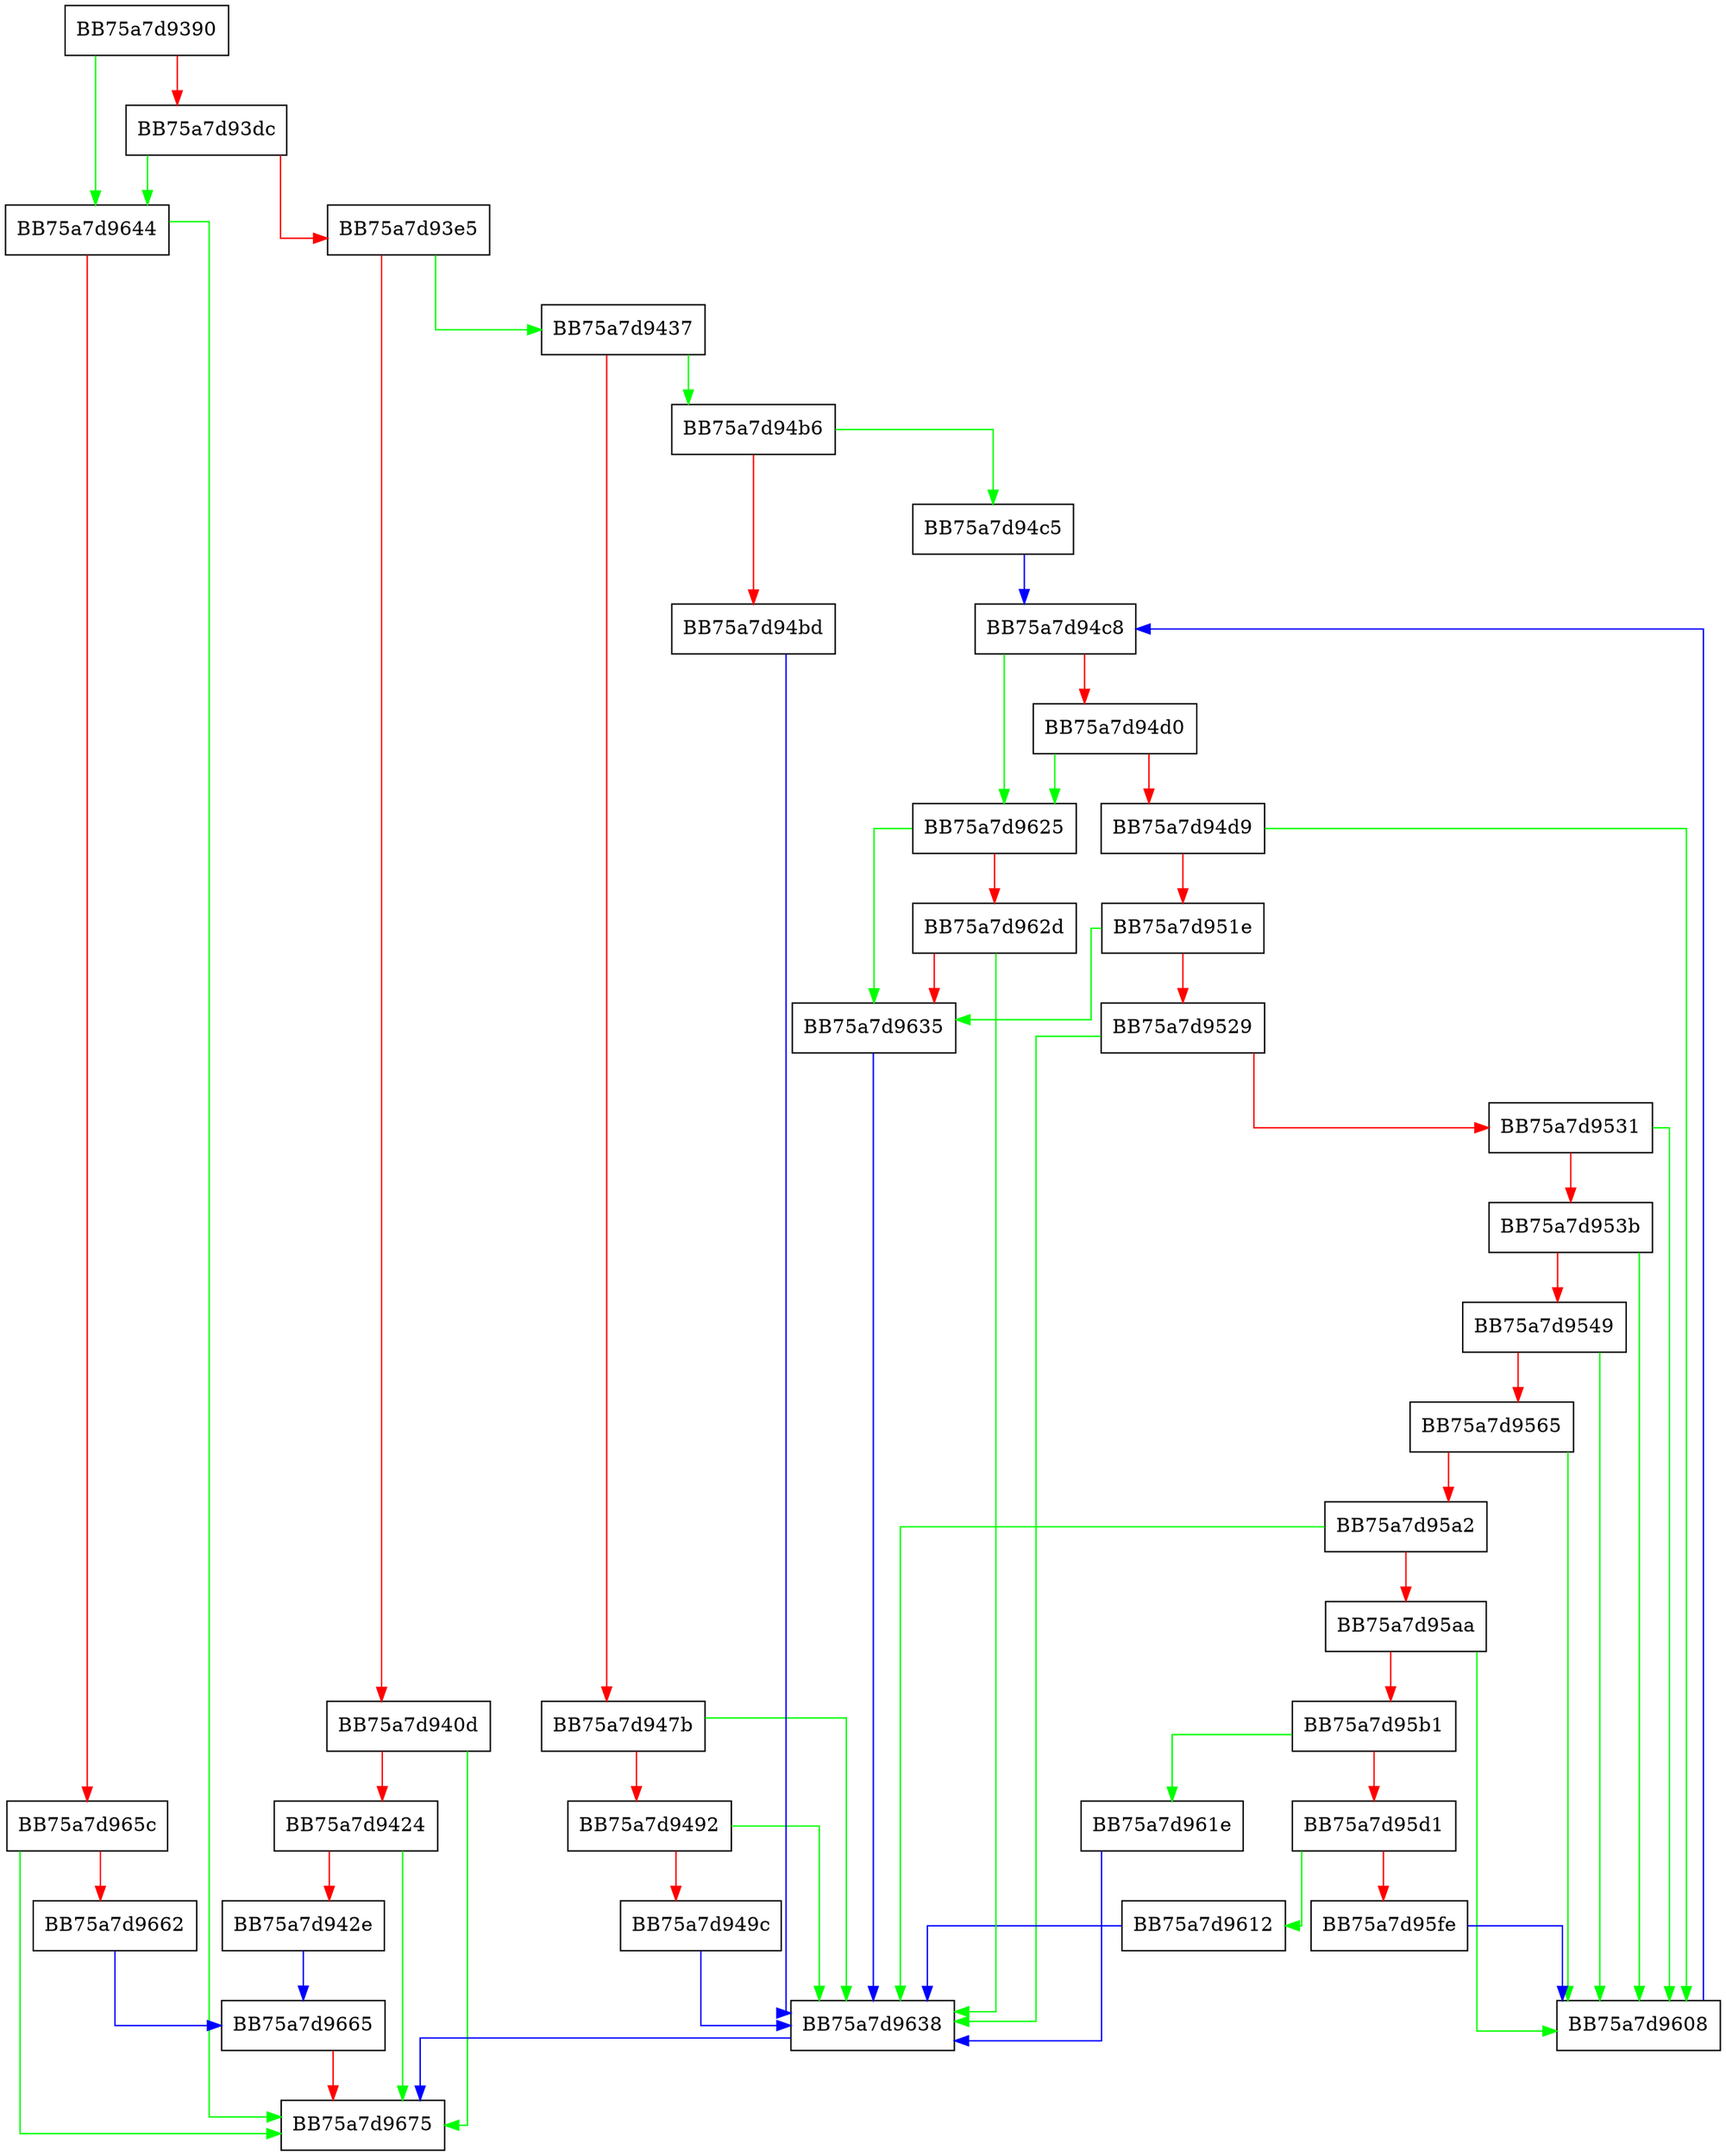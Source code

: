 digraph GetDrivesDeviceDataFromRegistry {
  node [shape="box"];
  graph [splines=ortho];
  BB75a7d9390 -> BB75a7d9644 [color="green"];
  BB75a7d9390 -> BB75a7d93dc [color="red"];
  BB75a7d93dc -> BB75a7d9644 [color="green"];
  BB75a7d93dc -> BB75a7d93e5 [color="red"];
  BB75a7d93e5 -> BB75a7d9437 [color="green"];
  BB75a7d93e5 -> BB75a7d940d [color="red"];
  BB75a7d940d -> BB75a7d9675 [color="green"];
  BB75a7d940d -> BB75a7d9424 [color="red"];
  BB75a7d9424 -> BB75a7d9675 [color="green"];
  BB75a7d9424 -> BB75a7d942e [color="red"];
  BB75a7d942e -> BB75a7d9665 [color="blue"];
  BB75a7d9437 -> BB75a7d94b6 [color="green"];
  BB75a7d9437 -> BB75a7d947b [color="red"];
  BB75a7d947b -> BB75a7d9638 [color="green"];
  BB75a7d947b -> BB75a7d9492 [color="red"];
  BB75a7d9492 -> BB75a7d9638 [color="green"];
  BB75a7d9492 -> BB75a7d949c [color="red"];
  BB75a7d949c -> BB75a7d9638 [color="blue"];
  BB75a7d94b6 -> BB75a7d94c5 [color="green"];
  BB75a7d94b6 -> BB75a7d94bd [color="red"];
  BB75a7d94bd -> BB75a7d9638 [color="blue"];
  BB75a7d94c5 -> BB75a7d94c8 [color="blue"];
  BB75a7d94c8 -> BB75a7d9625 [color="green"];
  BB75a7d94c8 -> BB75a7d94d0 [color="red"];
  BB75a7d94d0 -> BB75a7d9625 [color="green"];
  BB75a7d94d0 -> BB75a7d94d9 [color="red"];
  BB75a7d94d9 -> BB75a7d9608 [color="green"];
  BB75a7d94d9 -> BB75a7d951e [color="red"];
  BB75a7d951e -> BB75a7d9635 [color="green"];
  BB75a7d951e -> BB75a7d9529 [color="red"];
  BB75a7d9529 -> BB75a7d9638 [color="green"];
  BB75a7d9529 -> BB75a7d9531 [color="red"];
  BB75a7d9531 -> BB75a7d9608 [color="green"];
  BB75a7d9531 -> BB75a7d953b [color="red"];
  BB75a7d953b -> BB75a7d9608 [color="green"];
  BB75a7d953b -> BB75a7d9549 [color="red"];
  BB75a7d9549 -> BB75a7d9608 [color="green"];
  BB75a7d9549 -> BB75a7d9565 [color="red"];
  BB75a7d9565 -> BB75a7d9608 [color="green"];
  BB75a7d9565 -> BB75a7d95a2 [color="red"];
  BB75a7d95a2 -> BB75a7d9638 [color="green"];
  BB75a7d95a2 -> BB75a7d95aa [color="red"];
  BB75a7d95aa -> BB75a7d9608 [color="green"];
  BB75a7d95aa -> BB75a7d95b1 [color="red"];
  BB75a7d95b1 -> BB75a7d961e [color="green"];
  BB75a7d95b1 -> BB75a7d95d1 [color="red"];
  BB75a7d95d1 -> BB75a7d9612 [color="green"];
  BB75a7d95d1 -> BB75a7d95fe [color="red"];
  BB75a7d95fe -> BB75a7d9608 [color="blue"];
  BB75a7d9608 -> BB75a7d94c8 [color="blue"];
  BB75a7d9612 -> BB75a7d9638 [color="blue"];
  BB75a7d961e -> BB75a7d9638 [color="blue"];
  BB75a7d9625 -> BB75a7d9635 [color="green"];
  BB75a7d9625 -> BB75a7d962d [color="red"];
  BB75a7d962d -> BB75a7d9638 [color="green"];
  BB75a7d962d -> BB75a7d9635 [color="red"];
  BB75a7d9635 -> BB75a7d9638 [color="blue"];
  BB75a7d9638 -> BB75a7d9675 [color="blue"];
  BB75a7d9644 -> BB75a7d9675 [color="green"];
  BB75a7d9644 -> BB75a7d965c [color="red"];
  BB75a7d965c -> BB75a7d9675 [color="green"];
  BB75a7d965c -> BB75a7d9662 [color="red"];
  BB75a7d9662 -> BB75a7d9665 [color="blue"];
  BB75a7d9665 -> BB75a7d9675 [color="red"];
}